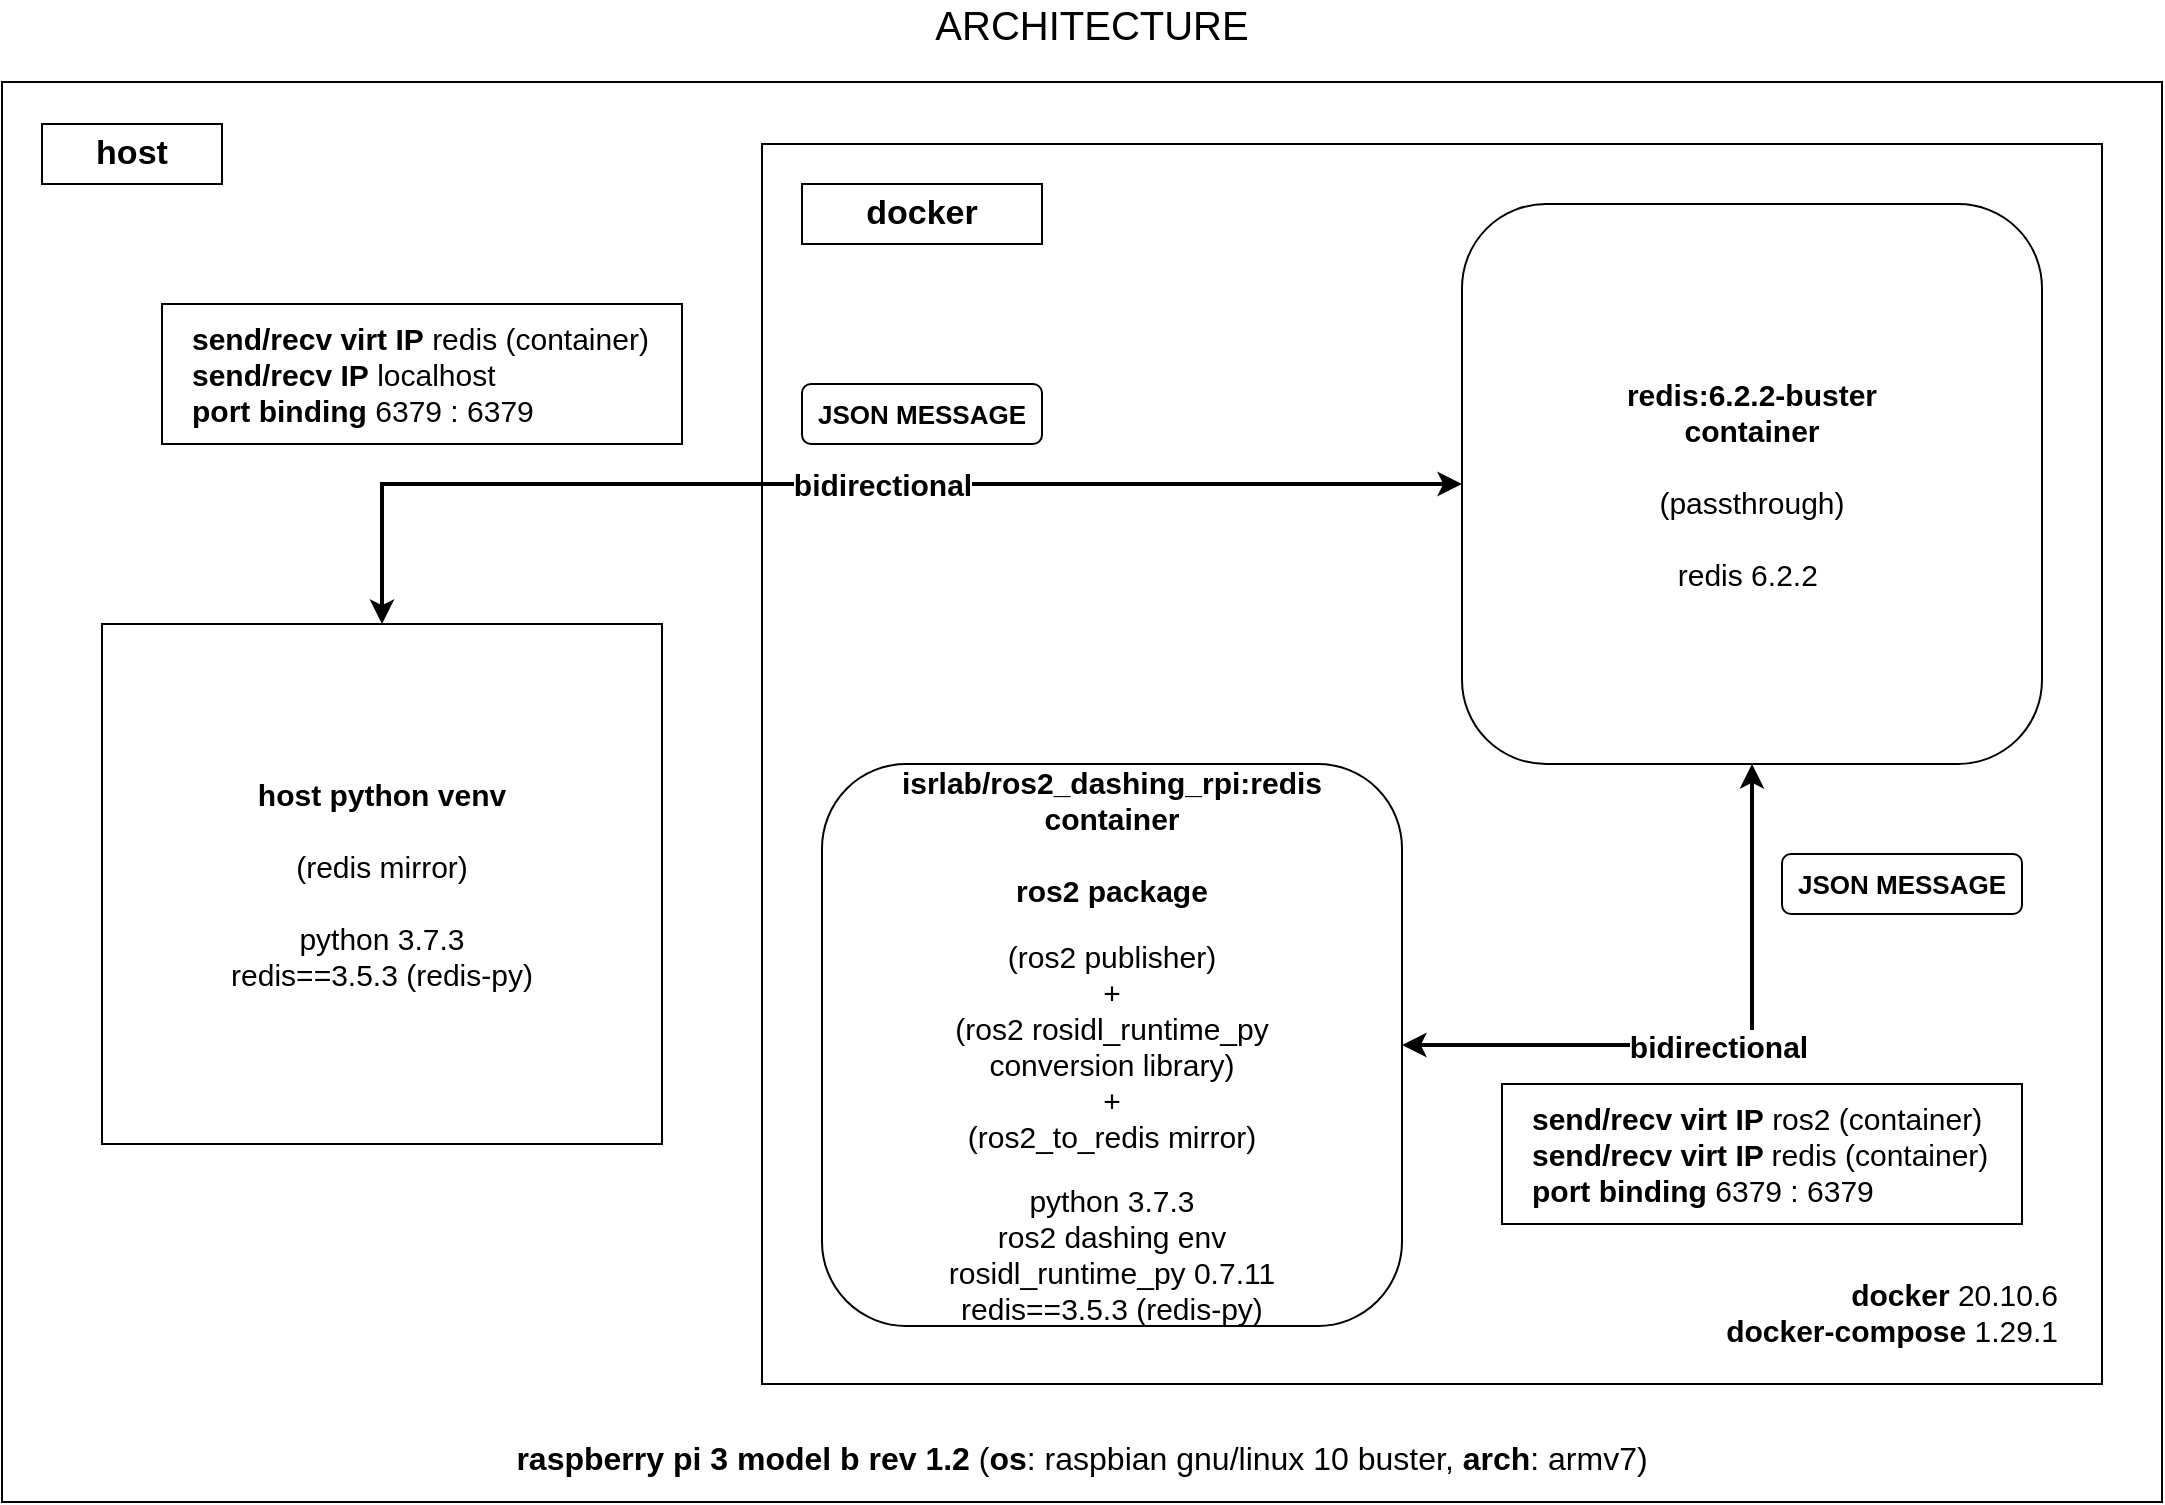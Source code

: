<mxfile version="14.6.9" type="device"><diagram id="hjIOtMicudPKeh0TyB67" name="Page-1"><mxGraphModel dx="1450" dy="995" grid="1" gridSize="10" guides="1" tooltips="1" connect="1" arrows="1" fold="1" page="1" pageScale="1" pageWidth="1169" pageHeight="827" math="0" shadow="0"><root><mxCell id="0"/><mxCell id="1" parent="0"/><mxCell id="Hp59XI2GYHC7v8Z72kpH-1" value="&lt;font style=&quot;font-size: 16px&quot;&gt;&lt;b&gt;raspberry pi 3 model b rev 1.2&amp;nbsp;&lt;/b&gt;(&lt;b&gt;os&lt;/b&gt;: raspbian gnu/linux 10 buster, &lt;b&gt;arch&lt;/b&gt;: armv7)&lt;/font&gt;" style="rounded=0;whiteSpace=wrap;html=1;verticalAlign=bottom;align=center;spacingLeft=0;spacingBottom=10;" parent="1" vertex="1"><mxGeometry x="40" y="59" width="1080" height="710" as="geometry"/></mxCell><mxCell id="yr3UyTCfUFhIDzXYDBaK-2" value="&lt;font style=&quot;font-size: 15px&quot;&gt;&lt;b&gt;host python venv&lt;/b&gt;&lt;br&gt;&lt;br&gt;(redis mirror)&lt;br&gt;&lt;br&gt;python 3.7.3&lt;br&gt;redis==3.5.3 (redis-py)&lt;br&gt;&lt;/font&gt;" style="rounded=0;whiteSpace=wrap;html=1;" parent="1" vertex="1"><mxGeometry x="90" y="330" width="280" height="260" as="geometry"/></mxCell><mxCell id="yr3UyTCfUFhIDzXYDBaK-3" value="&lt;font&gt;&lt;b style=&quot;font-size: 15px&quot;&gt;docker &lt;/b&gt;&lt;span style=&quot;font-size: 15px&quot;&gt;20.10.6&lt;/span&gt;&lt;br&gt;&lt;b style=&quot;font-size: 15px&quot;&gt;docker-compose&amp;nbsp;&lt;/b&gt;&lt;span style=&quot;font-size: 15px&quot;&gt;1.29.1&lt;/span&gt;&lt;br&gt;&lt;/font&gt;" style="rounded=0;whiteSpace=wrap;html=1;verticalAlign=bottom;align=right;spacingRight=20;spacingBottom=15;" parent="1" vertex="1"><mxGeometry x="420" y="90" width="670" height="620" as="geometry"/></mxCell><mxCell id="yr3UyTCfUFhIDzXYDBaK-4" value="&lt;font&gt;&lt;b style=&quot;font-size: 15px&quot;&gt;isrlab/ros2_dashing_rpi:redis&lt;br&gt;container&lt;br&gt;&lt;br&gt;ros2 package&lt;br&gt;&lt;/b&gt;&lt;br&gt;&lt;span style=&quot;font-size: 15px&quot;&gt;(ros2 publisher)&lt;/span&gt;&lt;br&gt;&lt;span style=&quot;font-size: 15px&quot;&gt;+&lt;br&gt;&lt;/span&gt;&lt;span style=&quot;font-size: 15px&quot;&gt;(ros2 rosidl_runtime_py&lt;br&gt;conversion library)&lt;/span&gt;&lt;br&gt;&lt;span style=&quot;font-size: 15px&quot;&gt;+&lt;/span&gt;&lt;br&gt;&lt;span style=&quot;font-size: 15px&quot;&gt;(ros2_to_redis mirror)&lt;/span&gt;&lt;br&gt;&lt;br&gt;&lt;span style=&quot;font-size: 15px&quot;&gt;python 3.7.3&lt;/span&gt;&lt;br&gt;&lt;span style=&quot;font-size: 15px&quot;&gt;ros2 dashing env&lt;br&gt;&lt;/span&gt;&lt;span style=&quot;font-size: 15px&quot;&gt;rosidl_runtime_py&amp;nbsp;&lt;/span&gt;&lt;span style=&quot;font-size: 15px&quot;&gt;0.7.11&lt;/span&gt;&lt;br&gt;&lt;span style=&quot;font-size: 15px&quot;&gt;redis==3.5.3 (redis-py)&lt;/span&gt;&lt;br&gt;&lt;/font&gt;" style="rounded=1;whiteSpace=wrap;html=1;" parent="1" vertex="1"><mxGeometry x="450" y="400" width="290" height="281" as="geometry"/></mxCell><mxCell id="yr3UyTCfUFhIDzXYDBaK-11" value="&lt;b&gt;&lt;font style=&quot;font-size: 15px&quot;&gt;bidirectional&lt;/font&gt;&lt;/b&gt;" style="edgeStyle=orthogonalEdgeStyle;rounded=0;orthogonalLoop=1;jettySize=auto;html=1;exitX=0;exitY=0.5;exitDx=0;exitDy=0;entryX=0.5;entryY=0;entryDx=0;entryDy=0;strokeWidth=2;startArrow=classic;startFill=1;spacingLeft=30;" parent="1" source="yr3UyTCfUFhIDzXYDBaK-5" target="yr3UyTCfUFhIDzXYDBaK-2" edge="1"><mxGeometry relative="1" as="geometry"><Array as="points"><mxPoint x="230" y="260"/></Array></mxGeometry></mxCell><mxCell id="yr3UyTCfUFhIDzXYDBaK-5" value="&lt;font style=&quot;font-size: 15px&quot;&gt;&lt;b&gt;redis:6.2.2-buster&lt;/b&gt;&lt;br&gt;&lt;b&gt;container&lt;/b&gt;&lt;br&gt;&lt;br&gt;&lt;span&gt;(passthrough)&lt;br&gt;&lt;/span&gt;&lt;br&gt;redis 6.2.2&amp;nbsp;&lt;br&gt;&lt;/font&gt;" style="rounded=1;whiteSpace=wrap;html=1;" parent="1" vertex="1"><mxGeometry x="770" y="120" width="290" height="280" as="geometry"/></mxCell><mxCell id="yr3UyTCfUFhIDzXYDBaK-9" value="&lt;font style=&quot;font-size: 15px&quot;&gt;&lt;b&gt;bidirectional&lt;/b&gt;&lt;/font&gt;" style="edgeStyle=orthogonalEdgeStyle;rounded=0;orthogonalLoop=1;jettySize=auto;html=1;entryX=0.5;entryY=1;entryDx=0;entryDy=0;strokeWidth=2;startArrow=classic;startFill=1;" parent="1" source="yr3UyTCfUFhIDzXYDBaK-4" target="yr3UyTCfUFhIDzXYDBaK-5" edge="1"><mxGeometry relative="1" as="geometry"/></mxCell><mxCell id="HWrRf9_lOxl_Q-TZh5T3-1" value="&lt;font style=&quot;font-size: 20px&quot;&gt;ARCHITECTURE&lt;/font&gt;" style="text;html=1;strokeColor=none;fillColor=none;align=center;verticalAlign=middle;whiteSpace=wrap;rounded=0;" parent="1" vertex="1"><mxGeometry x="455" y="20" width="260" height="20" as="geometry"/></mxCell><mxCell id="HWrRf9_lOxl_Q-TZh5T3-3" value="&lt;font style=&quot;font-size: 15px&quot;&gt;&lt;b&gt;send/recv virt IP&amp;nbsp;&lt;/b&gt;ros2 (container)&lt;br&gt;&lt;b&gt;send/recv virt IP &lt;/b&gt;redis (container)&lt;br&gt;&lt;b&gt;port binding&amp;nbsp;&lt;/b&gt;6379&amp;nbsp;:&amp;nbsp;&lt;/font&gt;&lt;span style=&quot;font-size: 15px&quot;&gt;6379&lt;/span&gt;" style="text;html=1;fillColor=none;align=left;verticalAlign=middle;whiteSpace=wrap;rounded=0;strokeColor=#000000;strokeWidth=1;spacing=15;" parent="1" vertex="1"><mxGeometry x="790" y="560" width="260" height="70" as="geometry"/></mxCell><mxCell id="HWrRf9_lOxl_Q-TZh5T3-5" value="&lt;font style=&quot;font-size: 15px&quot;&gt;&lt;b&gt;send/recv virt IP&amp;nbsp;&lt;/b&gt;redis (container)&lt;br&gt;&lt;b&gt;send/recv IP&amp;nbsp;&lt;/b&gt;localhost&lt;br&gt;&lt;b&gt;port binding&amp;nbsp;&lt;/b&gt;6379&amp;nbsp;:&amp;nbsp;&lt;/font&gt;&lt;span style=&quot;font-size: 15px&quot;&gt;6379&lt;/span&gt;" style="text;html=1;fillColor=none;align=left;verticalAlign=middle;whiteSpace=wrap;rounded=0;strokeColor=#000000;strokeWidth=1;spacing=15;" parent="1" vertex="1"><mxGeometry x="120" y="170" width="260" height="70" as="geometry"/></mxCell><mxCell id="HWrRf9_lOxl_Q-TZh5T3-6" value="&lt;b style=&quot;font-size: 17px;&quot;&gt;&lt;span style=&quot;font-size: 17px;&quot;&gt;&lt;font style=&quot;font-size: 17px;&quot;&gt;host&lt;/font&gt;&lt;/span&gt;&lt;/b&gt;" style="text;html=1;fillColor=none;align=center;verticalAlign=middle;whiteSpace=wrap;rounded=0;strokeColor=#000000;strokeWidth=1;fontStyle=0;fontSize=17;" parent="1" vertex="1"><mxGeometry x="60" y="80" width="90" height="30" as="geometry"/></mxCell><mxCell id="HWrRf9_lOxl_Q-TZh5T3-7" value="&lt;b style=&quot;font-size: 17px;&quot;&gt;&lt;span style=&quot;font-size: 17px;&quot;&gt;&lt;font style=&quot;font-size: 17px;&quot;&gt;docker&lt;/font&gt;&lt;/span&gt;&lt;/b&gt;" style="text;html=1;fillColor=none;align=center;verticalAlign=middle;whiteSpace=wrap;rounded=0;strokeColor=#000000;strokeWidth=1;spacing=2;fontStyle=0;fontSize=17;" parent="1" vertex="1"><mxGeometry x="440" y="110" width="120" height="30" as="geometry"/></mxCell><mxCell id="mH_9_BRplJVW8rpyT7YU-1" value="JSON MESSAGE" style="rounded=1;whiteSpace=wrap;html=1;verticalAlign=middle;fontStyle=1;fontSize=13;" parent="1" vertex="1"><mxGeometry x="930" y="445" width="120" height="30" as="geometry"/></mxCell><mxCell id="mH_9_BRplJVW8rpyT7YU-2" value="JSON MESSAGE" style="rounded=1;whiteSpace=wrap;html=1;verticalAlign=middle;fontStyle=1;fontSize=13;" parent="1" vertex="1"><mxGeometry x="440" y="210" width="120" height="30" as="geometry"/></mxCell></root></mxGraphModel></diagram></mxfile>